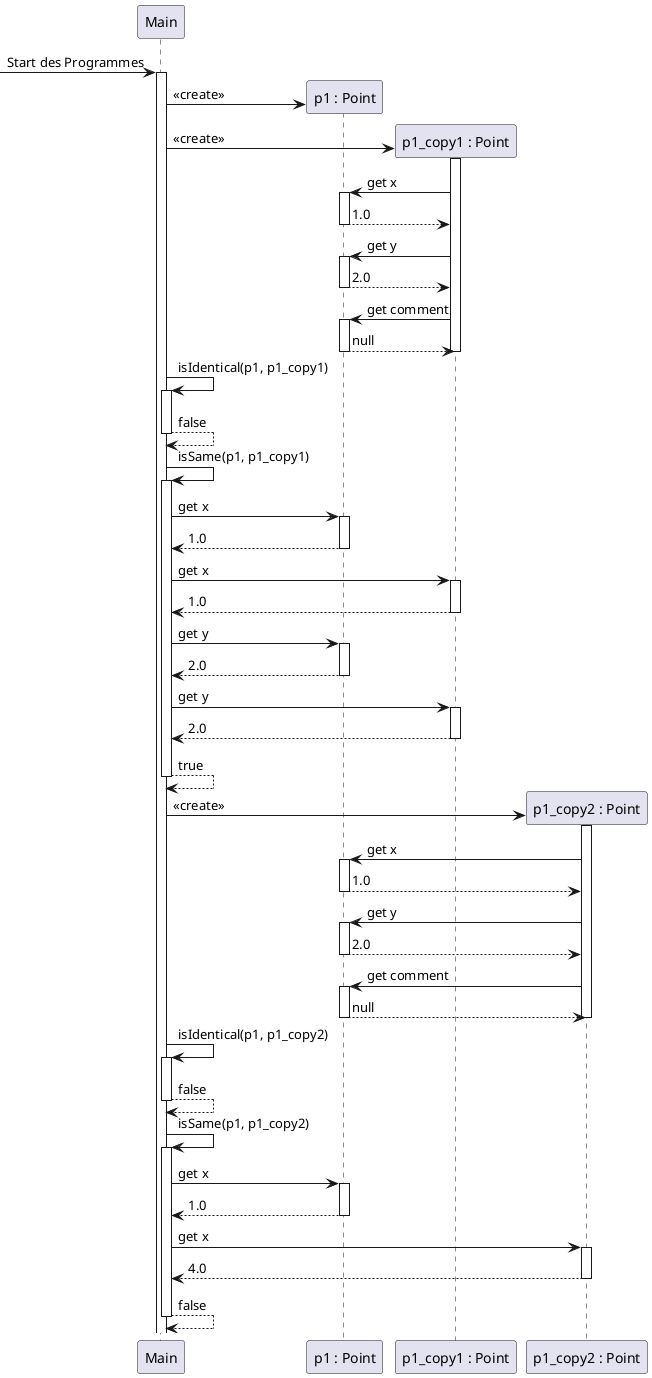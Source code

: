 @startuml Übung 4a Übungseinheit 3 Aufgabe 12

participant "Main" as main
participant "p1 : Point" as point
participant "p1_copy1 : Point" as copy1
participant "p1_copy2 : Point" as copy2

[-> main : Start des Programmes
activate main

create point
main -> point : <<create>>

create copy1
main -> copy1 : <<create>>
activate copy1



copy1 -> point : get x
activate point
return 1.0
copy1 -> point : get y
activate point
return 2.0
copy1 -> point : get comment
activate point
return null
deactivate copy1

main -> main : isIdentical(p1, p1_copy1)
activate main
return false

main -> main : isSame(p1, p1_copy1)
activate main
main -> point : get x
activate point
return 1.0
main -> copy1 : get x
activate copy1
return 1.0
main -> point : get y
activate point
return 2.0
main -> copy1 : get y
activate copy1
return 2.0
return true

create copy2
main -> copy2 : <<create>>
activate copy2

copy2 -> point : get x
activate point
return 1.0

copy2 -> point : get y
activate point
return 2.0

copy2 -> point : get comment
activate point
return null
deactivate copy2

main -> main : isIdentical(p1, p1_copy2)
activate main
return false

main -> main : isSame(p1, p1_copy2)
activate main
main -> point : get x
activate point
return 1.0
main -> copy2 : get x
activate copy2
return 4.0
return false

@enduml